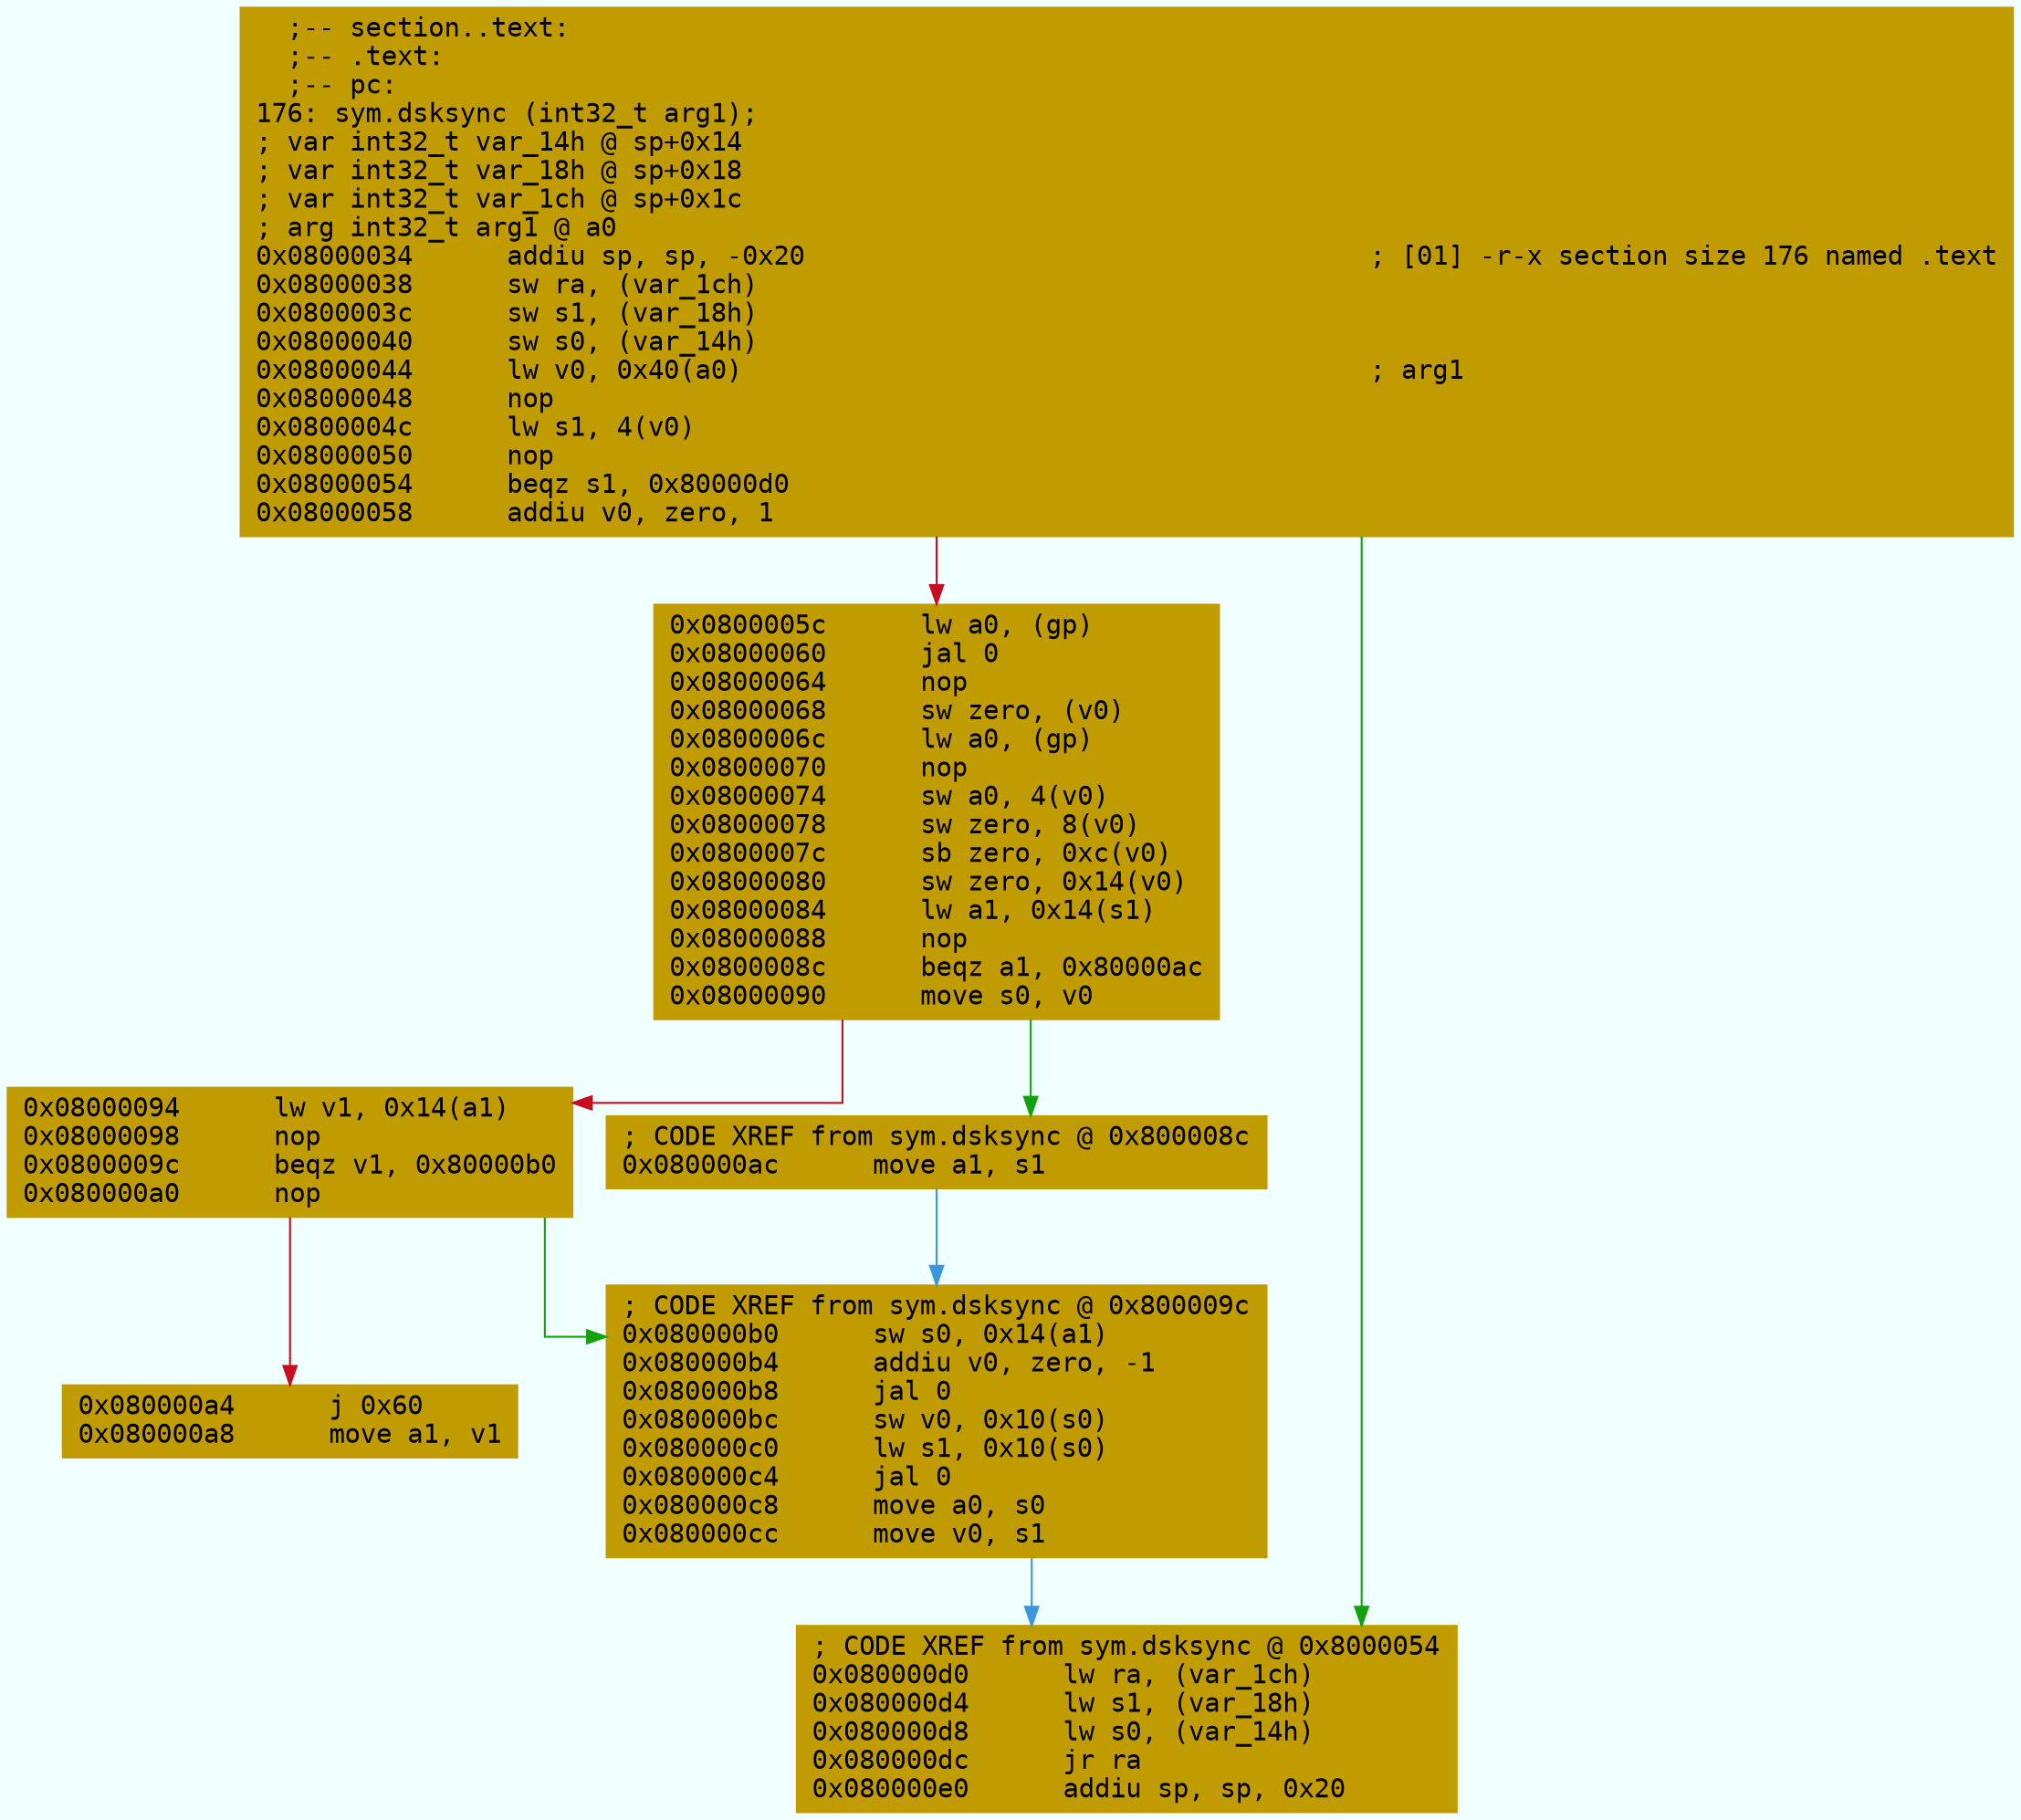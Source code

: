 digraph code {
	graph [bgcolor=azure fontsize=8 fontname="Courier" splines="ortho"];
	node [fillcolor=gray style=filled shape=box];
	edge [arrowhead="normal"];
	"0x08000034" [URL="sym.dsksync/0x08000034", fillcolor="#c19c00",color="#c19c00", fontname="Courier",label="  ;-- section..text:\l  ;-- .text:\l  ;-- pc:\l176: sym.dsksync (int32_t arg1);\l; var int32_t var_14h @ sp+0x14\l; var int32_t var_18h @ sp+0x18\l; var int32_t var_1ch @ sp+0x1c\l; arg int32_t arg1 @ a0\l0x08000034      addiu sp, sp, -0x20                                    ; [01] -r-x section size 176 named .text\l0x08000038      sw ra, (var_1ch)\l0x0800003c      sw s1, (var_18h)\l0x08000040      sw s0, (var_14h)\l0x08000044      lw v0, 0x40(a0)                                        ; arg1\l0x08000048      nop\l0x0800004c      lw s1, 4(v0)\l0x08000050      nop\l0x08000054      beqz s1, 0x80000d0\l0x08000058      addiu v0, zero, 1\l"]
	"0x0800005c" [URL="sym.dsksync/0x0800005c", fillcolor="#c19c00",color="#c19c00", fontname="Courier",label="0x0800005c      lw a0, (gp)\l0x08000060      jal 0\l0x08000064      nop\l0x08000068      sw zero, (v0)\l0x0800006c      lw a0, (gp)\l0x08000070      nop\l0x08000074      sw a0, 4(v0)\l0x08000078      sw zero, 8(v0)\l0x0800007c      sb zero, 0xc(v0)\l0x08000080      sw zero, 0x14(v0)\l0x08000084      lw a1, 0x14(s1)\l0x08000088      nop\l0x0800008c      beqz a1, 0x80000ac\l0x08000090      move s0, v0\l"]
	"0x08000094" [URL="sym.dsksync/0x08000094", fillcolor="#c19c00",color="#c19c00", fontname="Courier",label="0x08000094      lw v1, 0x14(a1)\l0x08000098      nop\l0x0800009c      beqz v1, 0x80000b0\l0x080000a0      nop\l"]
	"0x080000a4" [URL="sym.dsksync/0x080000a4", fillcolor="#c19c00",color="#c19c00", fontname="Courier",label="0x080000a4      j 0x60\l0x080000a8      move a1, v1\l"]
	"0x080000ac" [URL="sym.dsksync/0x080000ac", fillcolor="#c19c00",color="#c19c00", fontname="Courier",label="; CODE XREF from sym.dsksync @ 0x800008c\l0x080000ac      move a1, s1\l"]
	"0x080000b0" [URL="sym.dsksync/0x080000b0", fillcolor="#c19c00",color="#c19c00", fontname="Courier",label="; CODE XREF from sym.dsksync @ 0x800009c\l0x080000b0      sw s0, 0x14(a1)\l0x080000b4      addiu v0, zero, -1\l0x080000b8      jal 0\l0x080000bc      sw v0, 0x10(s0)\l0x080000c0      lw s1, 0x10(s0)\l0x080000c4      jal 0\l0x080000c8      move a0, s0\l0x080000cc      move v0, s1\l"]
	"0x080000d0" [URL="sym.dsksync/0x080000d0", fillcolor="#c19c00",color="#c19c00", fontname="Courier",label="; CODE XREF from sym.dsksync @ 0x8000054\l0x080000d0      lw ra, (var_1ch)\l0x080000d4      lw s1, (var_18h)\l0x080000d8      lw s0, (var_14h)\l0x080000dc      jr ra\l0x080000e0      addiu sp, sp, 0x20\l"]
        "0x08000034" -> "0x080000d0" [color="#13a10e"];
        "0x08000034" -> "0x0800005c" [color="#c50f1f"];
        "0x0800005c" -> "0x080000ac" [color="#13a10e"];
        "0x0800005c" -> "0x08000094" [color="#c50f1f"];
        "0x08000094" -> "0x080000b0" [color="#13a10e"];
        "0x08000094" -> "0x080000a4" [color="#c50f1f"];
        "0x080000ac" -> "0x080000b0" [color="#3a96dd"];
        "0x080000b0" -> "0x080000d0" [color="#3a96dd"];
}

